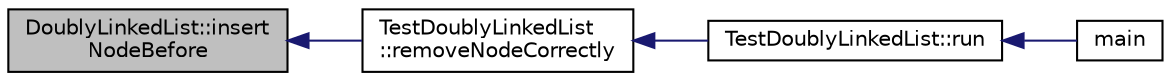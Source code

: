 digraph "DoublyLinkedList::insertNodeBefore"
{
  edge [fontname="Helvetica",fontsize="10",labelfontname="Helvetica",labelfontsize="10"];
  node [fontname="Helvetica",fontsize="10",shape=record];
  rankdir="LR";
  Node45 [label="DoublyLinkedList::insert\lNodeBefore",height=0.2,width=0.4,color="black", fillcolor="grey75", style="filled", fontcolor="black"];
  Node45 -> Node46 [dir="back",color="midnightblue",fontsize="10",style="solid",fontname="Helvetica"];
  Node46 [label="TestDoublyLinkedList\l::removeNodeCorrectly",height=0.2,width=0.4,color="black", fillcolor="white", style="filled",URL="$da/dbb/class_test_doubly_linked_list.html#a77f492c2e602eda06d9c7e2e0d9655d7"];
  Node46 -> Node47 [dir="back",color="midnightblue",fontsize="10",style="solid",fontname="Helvetica"];
  Node47 [label="TestDoublyLinkedList::run",height=0.2,width=0.4,color="black", fillcolor="white", style="filled",URL="$da/dbb/class_test_doubly_linked_list.html#ab6bf21c4d7e82494e2283c0ae636dd1f"];
  Node47 -> Node48 [dir="back",color="midnightblue",fontsize="10",style="solid",fontname="Helvetica"];
  Node48 [label="main",height=0.2,width=0.4,color="black", fillcolor="white", style="filled",URL="$d1/d40/main__debug___pid_manager_8cpp.html#ae66f6b31b5ad750f1fe042a706a4e3d4"];
}
